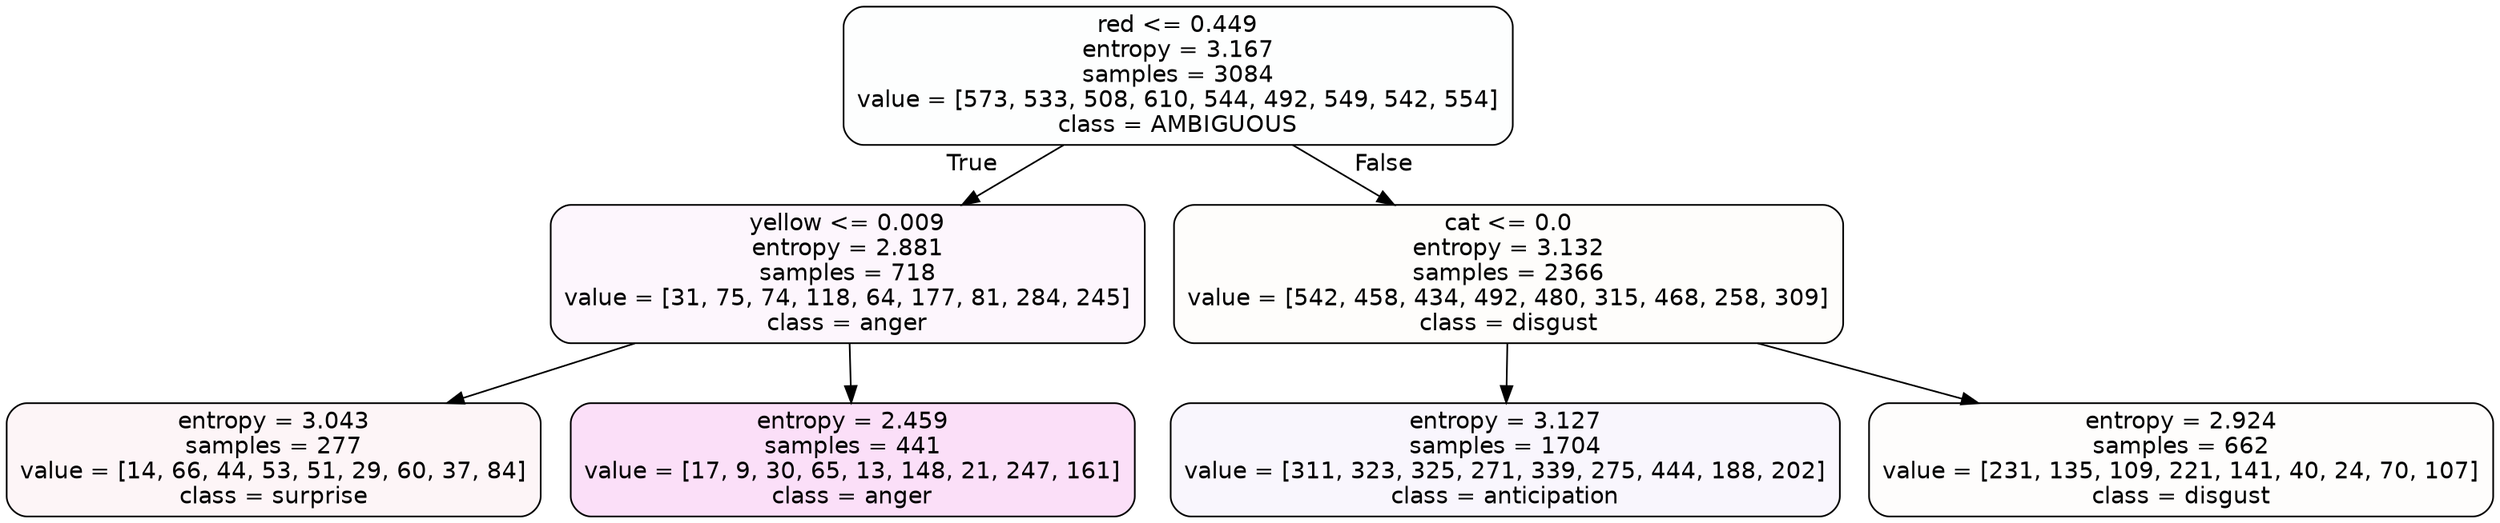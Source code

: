 digraph Tree {
node [shape=box, style="filled, rounded", color="black", fontname=helvetica] ;
edge [fontname=helvetica] ;
0 [label="red <= 0.449\nentropy = 3.167\nsamples = 3084\nvalue = [573, 533, 508, 610, 544, 492, 549, 542, 554]\nclass = AMBIGUOUS", fillcolor="#39e58102"] ;
1 [label="yellow <= 0.009\nentropy = 2.881\nsamples = 718\nvalue = [31, 75, 74, 118, 64, 177, 81, 284, 245]\nclass = anger", fillcolor="#e539d70b"] ;
0 -> 1 [labeldistance=2.5, labelangle=45, headlabel="True"] ;
2 [label="entropy = 3.043\nsamples = 277\nvalue = [14, 66, 44, 53, 51, 29, 60, 37, 84]\nclass = surprise", fillcolor="#e539640c"] ;
1 -> 2 ;
3 [label="entropy = 2.459\nsamples = 441\nvalue = [17, 9, 30, 65, 13, 148, 21, 247, 161]\nclass = anger", fillcolor="#e539d728"] ;
1 -> 3 ;
4 [label="cat <= 0.0\nentropy = 3.132\nsamples = 2366\nvalue = [542, 458, 434, 492, 480, 315, 468, 258, 309]\nclass = disgust", fillcolor="#e5813904"] ;
0 -> 4 [labeldistance=2.5, labelangle=-45, headlabel="False"] ;
5 [label="entropy = 3.127\nsamples = 1704\nvalue = [311, 323, 325, 271, 339, 275, 444, 188, 202]\nclass = anticipation", fillcolor="#8139e50b"] ;
4 -> 5 ;
6 [label="entropy = 2.924\nsamples = 662\nvalue = [231, 135, 109, 221, 141, 40, 24, 70, 107]\nclass = disgust", fillcolor="#e5813903"] ;
4 -> 6 ;
}